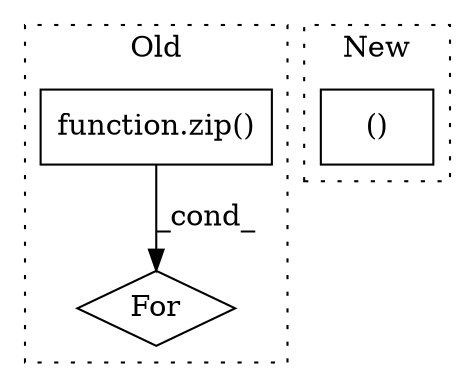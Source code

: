 digraph G {
subgraph cluster0 {
1 [label="function.zip()" a="75" s="1210,1242" l="4,1" shape="box"];
3 [label="For" a="107" s="1191,1243" l="4,14" shape="diamond"];
label = "Old";
style="dotted";
}
subgraph cluster1 {
2 [label="()" a="54" s="1063" l="7" shape="box"];
label = "New";
style="dotted";
}
1 -> 3 [label="_cond_"];
}